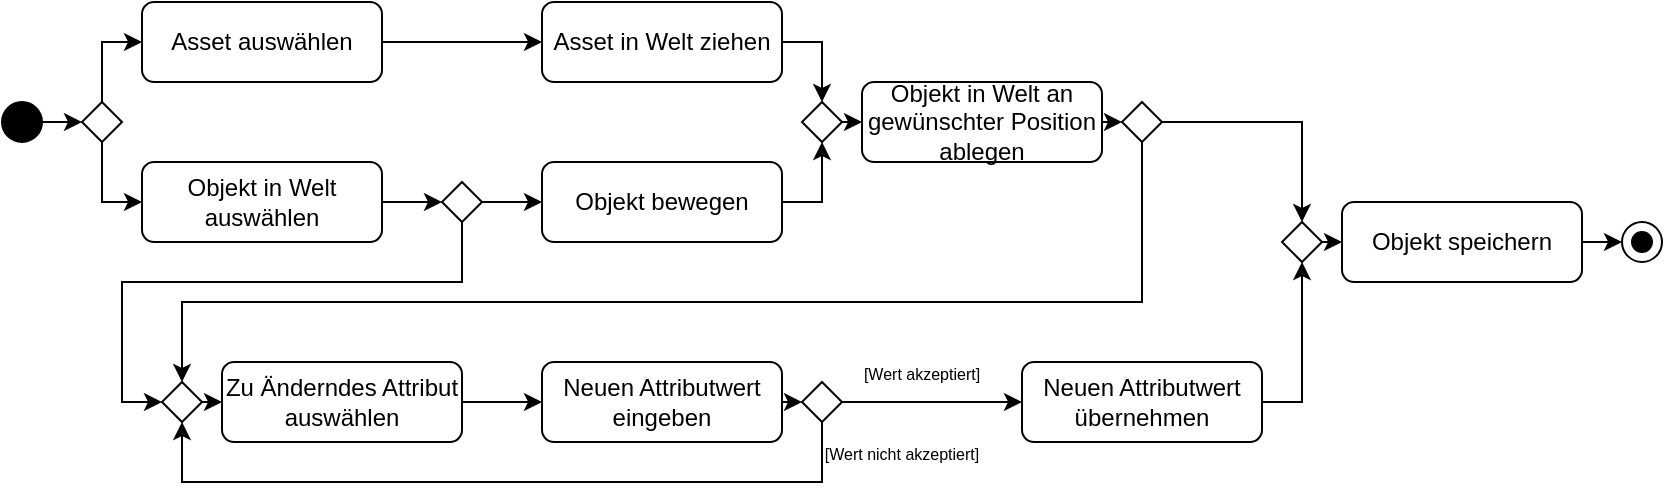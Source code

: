 <mxfile version="22.0.8" type="device">
  <diagram name="Seite-1" id="RIMdOpr2lOWzrgXlLLmI">
    <mxGraphModel dx="792" dy="429" grid="1" gridSize="10" guides="1" tooltips="1" connect="1" arrows="1" fold="1" page="1" pageScale="1" pageWidth="827" pageHeight="1169" background="none" math="0" shadow="0">
      <root>
        <mxCell id="0" />
        <mxCell id="1" parent="0" />
        <mxCell id="8ycK_79fRJv6SBO_BKyE-51" style="edgeStyle=orthogonalEdgeStyle;rounded=0;orthogonalLoop=1;jettySize=auto;html=1;exitX=1;exitY=0.5;exitDx=0;exitDy=0;entryX=0;entryY=0.5;entryDx=0;entryDy=0;" edge="1" parent="1" source="8ycK_79fRJv6SBO_BKyE-1" target="8ycK_79fRJv6SBO_BKyE-47">
          <mxGeometry relative="1" as="geometry" />
        </mxCell>
        <mxCell id="8ycK_79fRJv6SBO_BKyE-1" value="" style="ellipse;whiteSpace=wrap;html=1;aspect=fixed;fillColor=#000000;" vertex="1" parent="1">
          <mxGeometry x="50" y="90" width="20" height="20" as="geometry" />
        </mxCell>
        <mxCell id="8ycK_79fRJv6SBO_BKyE-10" style="edgeStyle=orthogonalEdgeStyle;rounded=0;orthogonalLoop=1;jettySize=auto;html=1;exitX=1;exitY=0.5;exitDx=0;exitDy=0;entryX=0;entryY=0.5;entryDx=0;entryDy=0;" edge="1" parent="1" source="8ycK_79fRJv6SBO_BKyE-3" target="8ycK_79fRJv6SBO_BKyE-5">
          <mxGeometry relative="1" as="geometry" />
        </mxCell>
        <mxCell id="8ycK_79fRJv6SBO_BKyE-3" value="Asset auswählen" style="rounded=1;whiteSpace=wrap;html=1;" vertex="1" parent="1">
          <mxGeometry x="120" y="40" width="120" height="40" as="geometry" />
        </mxCell>
        <mxCell id="8ycK_79fRJv6SBO_BKyE-12" style="edgeStyle=orthogonalEdgeStyle;rounded=0;orthogonalLoop=1;jettySize=auto;html=1;exitX=1;exitY=0.5;exitDx=0;exitDy=0;entryX=0.5;entryY=0;entryDx=0;entryDy=0;" edge="1" parent="1" source="8ycK_79fRJv6SBO_BKyE-5" target="8ycK_79fRJv6SBO_BKyE-11">
          <mxGeometry relative="1" as="geometry" />
        </mxCell>
        <mxCell id="8ycK_79fRJv6SBO_BKyE-5" value="Asset in Welt ziehen" style="rounded=1;whiteSpace=wrap;html=1;" vertex="1" parent="1">
          <mxGeometry x="320" y="40" width="120" height="40" as="geometry" />
        </mxCell>
        <mxCell id="8ycK_79fRJv6SBO_BKyE-31" style="edgeStyle=orthogonalEdgeStyle;rounded=0;orthogonalLoop=1;jettySize=auto;html=1;exitX=1;exitY=0.5;exitDx=0;exitDy=0;entryX=0;entryY=0.5;entryDx=0;entryDy=0;" edge="1" parent="1" source="8ycK_79fRJv6SBO_BKyE-6" target="8ycK_79fRJv6SBO_BKyE-29">
          <mxGeometry relative="1" as="geometry" />
        </mxCell>
        <mxCell id="8ycK_79fRJv6SBO_BKyE-6" value="Objekt in Welt an gewünschter Position ablegen" style="rounded=1;whiteSpace=wrap;html=1;" vertex="1" parent="1">
          <mxGeometry x="480" y="80" width="120" height="40" as="geometry" />
        </mxCell>
        <mxCell id="8ycK_79fRJv6SBO_BKyE-46" style="edgeStyle=orthogonalEdgeStyle;rounded=0;orthogonalLoop=1;jettySize=auto;html=1;exitX=1;exitY=0.5;exitDx=0;exitDy=0;entryX=0;entryY=0.5;entryDx=0;entryDy=0;" edge="1" parent="1" source="8ycK_79fRJv6SBO_BKyE-7" target="8ycK_79fRJv6SBO_BKyE-42">
          <mxGeometry relative="1" as="geometry" />
        </mxCell>
        <mxCell id="8ycK_79fRJv6SBO_BKyE-7" value="Objekt in Welt auswählen" style="rounded=1;whiteSpace=wrap;html=1;" vertex="1" parent="1">
          <mxGeometry x="120" y="120" width="120" height="40" as="geometry" />
        </mxCell>
        <mxCell id="8ycK_79fRJv6SBO_BKyE-13" style="edgeStyle=orthogonalEdgeStyle;rounded=0;orthogonalLoop=1;jettySize=auto;html=1;exitX=1;exitY=0.5;exitDx=0;exitDy=0;entryX=0.5;entryY=1;entryDx=0;entryDy=0;" edge="1" parent="1" source="8ycK_79fRJv6SBO_BKyE-8" target="8ycK_79fRJv6SBO_BKyE-11">
          <mxGeometry relative="1" as="geometry" />
        </mxCell>
        <mxCell id="8ycK_79fRJv6SBO_BKyE-8" value="Objekt bewegen" style="rounded=1;whiteSpace=wrap;html=1;" vertex="1" parent="1">
          <mxGeometry x="320" y="120" width="120" height="40" as="geometry" />
        </mxCell>
        <mxCell id="8ycK_79fRJv6SBO_BKyE-14" style="edgeStyle=orthogonalEdgeStyle;rounded=0;orthogonalLoop=1;jettySize=auto;html=1;exitX=1;exitY=0.5;exitDx=0;exitDy=0;entryX=0;entryY=0.5;entryDx=0;entryDy=0;" edge="1" parent="1" source="8ycK_79fRJv6SBO_BKyE-11" target="8ycK_79fRJv6SBO_BKyE-6">
          <mxGeometry relative="1" as="geometry" />
        </mxCell>
        <mxCell id="8ycK_79fRJv6SBO_BKyE-11" value="" style="rhombus;whiteSpace=wrap;html=1;" vertex="1" parent="1">
          <mxGeometry x="450" y="90" width="20" height="20" as="geometry" />
        </mxCell>
        <mxCell id="8ycK_79fRJv6SBO_BKyE-23" style="edgeStyle=orthogonalEdgeStyle;rounded=0;orthogonalLoop=1;jettySize=auto;html=1;exitX=1;exitY=0.5;exitDx=0;exitDy=0;entryX=0;entryY=0.5;entryDx=0;entryDy=0;" edge="1" parent="1" source="8ycK_79fRJv6SBO_BKyE-15" target="8ycK_79fRJv6SBO_BKyE-20">
          <mxGeometry relative="1" as="geometry" />
        </mxCell>
        <mxCell id="8ycK_79fRJv6SBO_BKyE-27" style="edgeStyle=orthogonalEdgeStyle;rounded=0;orthogonalLoop=1;jettySize=auto;html=1;exitX=0.5;exitY=1;exitDx=0;exitDy=0;entryX=0.5;entryY=1;entryDx=0;entryDy=0;" edge="1" parent="1" source="8ycK_79fRJv6SBO_BKyE-15" target="8ycK_79fRJv6SBO_BKyE-25">
          <mxGeometry relative="1" as="geometry">
            <Array as="points">
              <mxPoint x="460" y="280" />
              <mxPoint x="140" y="280" />
            </Array>
          </mxGeometry>
        </mxCell>
        <mxCell id="8ycK_79fRJv6SBO_BKyE-15" value="" style="rhombus;whiteSpace=wrap;html=1;" vertex="1" parent="1">
          <mxGeometry x="450" y="230" width="20" height="20" as="geometry" />
        </mxCell>
        <mxCell id="8ycK_79fRJv6SBO_BKyE-21" style="edgeStyle=orthogonalEdgeStyle;rounded=0;orthogonalLoop=1;jettySize=auto;html=1;exitX=1;exitY=0.5;exitDx=0;exitDy=0;entryX=0;entryY=0.5;entryDx=0;entryDy=0;" edge="1" parent="1" source="8ycK_79fRJv6SBO_BKyE-16" target="8ycK_79fRJv6SBO_BKyE-19">
          <mxGeometry relative="1" as="geometry" />
        </mxCell>
        <mxCell id="8ycK_79fRJv6SBO_BKyE-16" value="Zu Änderndes Attribut auswählen" style="rounded=1;whiteSpace=wrap;html=1;" vertex="1" parent="1">
          <mxGeometry x="160" y="220" width="120" height="40" as="geometry" />
        </mxCell>
        <mxCell id="8ycK_79fRJv6SBO_BKyE-22" style="edgeStyle=orthogonalEdgeStyle;rounded=0;orthogonalLoop=1;jettySize=auto;html=1;exitX=1;exitY=0.5;exitDx=0;exitDy=0;entryX=0;entryY=0.5;entryDx=0;entryDy=0;" edge="1" parent="1" source="8ycK_79fRJv6SBO_BKyE-19" target="8ycK_79fRJv6SBO_BKyE-15">
          <mxGeometry relative="1" as="geometry" />
        </mxCell>
        <mxCell id="8ycK_79fRJv6SBO_BKyE-19" value="Neuen Attributwert eingeben" style="rounded=1;whiteSpace=wrap;html=1;" vertex="1" parent="1">
          <mxGeometry x="320" y="220" width="120" height="40" as="geometry" />
        </mxCell>
        <mxCell id="8ycK_79fRJv6SBO_BKyE-35" style="edgeStyle=orthogonalEdgeStyle;rounded=0;orthogonalLoop=1;jettySize=auto;html=1;exitX=1;exitY=0.5;exitDx=0;exitDy=0;entryX=0.5;entryY=1;entryDx=0;entryDy=0;" edge="1" parent="1" source="8ycK_79fRJv6SBO_BKyE-20" target="8ycK_79fRJv6SBO_BKyE-34">
          <mxGeometry relative="1" as="geometry" />
        </mxCell>
        <mxCell id="8ycK_79fRJv6SBO_BKyE-20" value="Neuen Attributwert übernehmen" style="rounded=1;whiteSpace=wrap;html=1;" vertex="1" parent="1">
          <mxGeometry x="560" y="220" width="120" height="40" as="geometry" />
        </mxCell>
        <mxCell id="8ycK_79fRJv6SBO_BKyE-24" value="&lt;font style=&quot;font-size: 8px;&quot;&gt;[Wert akzeptiert]&lt;/font&gt;" style="text;html=1;strokeColor=none;fillColor=none;align=center;verticalAlign=middle;whiteSpace=wrap;rounded=0;" vertex="1" parent="1">
          <mxGeometry x="470" y="220" width="80" height="10" as="geometry" />
        </mxCell>
        <mxCell id="8ycK_79fRJv6SBO_BKyE-26" style="edgeStyle=orthogonalEdgeStyle;rounded=0;orthogonalLoop=1;jettySize=auto;html=1;exitX=1;exitY=0.5;exitDx=0;exitDy=0;entryX=0;entryY=0.5;entryDx=0;entryDy=0;" edge="1" parent="1" source="8ycK_79fRJv6SBO_BKyE-25" target="8ycK_79fRJv6SBO_BKyE-16">
          <mxGeometry relative="1" as="geometry" />
        </mxCell>
        <mxCell id="8ycK_79fRJv6SBO_BKyE-25" value="" style="rhombus;whiteSpace=wrap;html=1;" vertex="1" parent="1">
          <mxGeometry x="130" y="230" width="20" height="20" as="geometry" />
        </mxCell>
        <mxCell id="8ycK_79fRJv6SBO_BKyE-28" value="&lt;font style=&quot;font-size: 8px;&quot;&gt;[Wert nicht akzeptiert]&lt;/font&gt;" style="text;html=1;strokeColor=none;fillColor=none;align=center;verticalAlign=middle;whiteSpace=wrap;rounded=0;" vertex="1" parent="1">
          <mxGeometry x="460" y="260" width="80" height="10" as="geometry" />
        </mxCell>
        <mxCell id="8ycK_79fRJv6SBO_BKyE-33" style="edgeStyle=orthogonalEdgeStyle;rounded=0;orthogonalLoop=1;jettySize=auto;html=1;exitX=0.5;exitY=1;exitDx=0;exitDy=0;entryX=0.5;entryY=0;entryDx=0;entryDy=0;" edge="1" parent="1" source="8ycK_79fRJv6SBO_BKyE-29" target="8ycK_79fRJv6SBO_BKyE-25">
          <mxGeometry relative="1" as="geometry">
            <mxPoint x="620" y="120" as="sourcePoint" />
            <mxPoint x="140" y="200" as="targetPoint" />
            <Array as="points">
              <mxPoint x="620" y="190" />
              <mxPoint x="140" y="190" />
            </Array>
          </mxGeometry>
        </mxCell>
        <mxCell id="8ycK_79fRJv6SBO_BKyE-36" style="edgeStyle=orthogonalEdgeStyle;rounded=0;orthogonalLoop=1;jettySize=auto;html=1;exitX=1;exitY=0.5;exitDx=0;exitDy=0;entryX=0.5;entryY=0;entryDx=0;entryDy=0;" edge="1" parent="1" source="8ycK_79fRJv6SBO_BKyE-29" target="8ycK_79fRJv6SBO_BKyE-34">
          <mxGeometry relative="1" as="geometry" />
        </mxCell>
        <mxCell id="8ycK_79fRJv6SBO_BKyE-29" value="" style="rhombus;whiteSpace=wrap;html=1;" vertex="1" parent="1">
          <mxGeometry x="610" y="90" width="20" height="20" as="geometry" />
        </mxCell>
        <mxCell id="8ycK_79fRJv6SBO_BKyE-38" style="edgeStyle=orthogonalEdgeStyle;rounded=0;orthogonalLoop=1;jettySize=auto;html=1;exitX=1;exitY=0.5;exitDx=0;exitDy=0;entryX=0;entryY=0.5;entryDx=0;entryDy=0;" edge="1" parent="1" source="8ycK_79fRJv6SBO_BKyE-34" target="8ycK_79fRJv6SBO_BKyE-37">
          <mxGeometry relative="1" as="geometry" />
        </mxCell>
        <mxCell id="8ycK_79fRJv6SBO_BKyE-34" value="" style="rhombus;whiteSpace=wrap;html=1;" vertex="1" parent="1">
          <mxGeometry x="690" y="150" width="20" height="20" as="geometry" />
        </mxCell>
        <mxCell id="8ycK_79fRJv6SBO_BKyE-41" style="edgeStyle=orthogonalEdgeStyle;rounded=0;orthogonalLoop=1;jettySize=auto;html=1;exitX=1;exitY=0.5;exitDx=0;exitDy=0;entryX=0;entryY=0.5;entryDx=0;entryDy=0;" edge="1" parent="1" source="8ycK_79fRJv6SBO_BKyE-37" target="8ycK_79fRJv6SBO_BKyE-39">
          <mxGeometry relative="1" as="geometry" />
        </mxCell>
        <mxCell id="8ycK_79fRJv6SBO_BKyE-37" value="Objekt speichern" style="rounded=1;whiteSpace=wrap;html=1;" vertex="1" parent="1">
          <mxGeometry x="720" y="140" width="120" height="40" as="geometry" />
        </mxCell>
        <mxCell id="8ycK_79fRJv6SBO_BKyE-39" value="" style="ellipse;whiteSpace=wrap;html=1;aspect=fixed;" vertex="1" parent="1">
          <mxGeometry x="860" y="150" width="20" height="20" as="geometry" />
        </mxCell>
        <mxCell id="8ycK_79fRJv6SBO_BKyE-40" value="" style="ellipse;whiteSpace=wrap;html=1;aspect=fixed;fillColor=#000000;" vertex="1" parent="1">
          <mxGeometry x="865" y="155" width="10" height="10" as="geometry" />
        </mxCell>
        <mxCell id="8ycK_79fRJv6SBO_BKyE-44" style="edgeStyle=orthogonalEdgeStyle;rounded=0;orthogonalLoop=1;jettySize=auto;html=1;exitX=0.5;exitY=1;exitDx=0;exitDy=0;entryX=0;entryY=0.5;entryDx=0;entryDy=0;" edge="1" parent="1" source="8ycK_79fRJv6SBO_BKyE-42" target="8ycK_79fRJv6SBO_BKyE-25">
          <mxGeometry relative="1" as="geometry">
            <Array as="points">
              <mxPoint x="280" y="180" />
              <mxPoint x="110" y="180" />
              <mxPoint x="110" y="240" />
            </Array>
          </mxGeometry>
        </mxCell>
        <mxCell id="8ycK_79fRJv6SBO_BKyE-45" style="edgeStyle=orthogonalEdgeStyle;rounded=0;orthogonalLoop=1;jettySize=auto;html=1;exitX=1;exitY=0.5;exitDx=0;exitDy=0;entryX=0;entryY=0.5;entryDx=0;entryDy=0;" edge="1" parent="1" source="8ycK_79fRJv6SBO_BKyE-42" target="8ycK_79fRJv6SBO_BKyE-8">
          <mxGeometry relative="1" as="geometry" />
        </mxCell>
        <mxCell id="8ycK_79fRJv6SBO_BKyE-42" value="" style="rhombus;whiteSpace=wrap;html=1;" vertex="1" parent="1">
          <mxGeometry x="270" y="130" width="20" height="20" as="geometry" />
        </mxCell>
        <mxCell id="8ycK_79fRJv6SBO_BKyE-49" style="edgeStyle=orthogonalEdgeStyle;rounded=0;orthogonalLoop=1;jettySize=auto;html=1;exitX=0.5;exitY=0;exitDx=0;exitDy=0;entryX=0;entryY=0.5;entryDx=0;entryDy=0;" edge="1" parent="1" source="8ycK_79fRJv6SBO_BKyE-47" target="8ycK_79fRJv6SBO_BKyE-3">
          <mxGeometry relative="1" as="geometry">
            <Array as="points">
              <mxPoint x="100" y="60" />
            </Array>
          </mxGeometry>
        </mxCell>
        <mxCell id="8ycK_79fRJv6SBO_BKyE-50" style="edgeStyle=orthogonalEdgeStyle;rounded=0;orthogonalLoop=1;jettySize=auto;html=1;exitX=0.5;exitY=1;exitDx=0;exitDy=0;entryX=0;entryY=0.5;entryDx=0;entryDy=0;" edge="1" parent="1" source="8ycK_79fRJv6SBO_BKyE-47" target="8ycK_79fRJv6SBO_BKyE-7">
          <mxGeometry relative="1" as="geometry">
            <Array as="points">
              <mxPoint x="100" y="140" />
            </Array>
          </mxGeometry>
        </mxCell>
        <mxCell id="8ycK_79fRJv6SBO_BKyE-47" value="" style="rhombus;whiteSpace=wrap;html=1;" vertex="1" parent="1">
          <mxGeometry x="90" y="90" width="20" height="20" as="geometry" />
        </mxCell>
      </root>
    </mxGraphModel>
  </diagram>
</mxfile>
